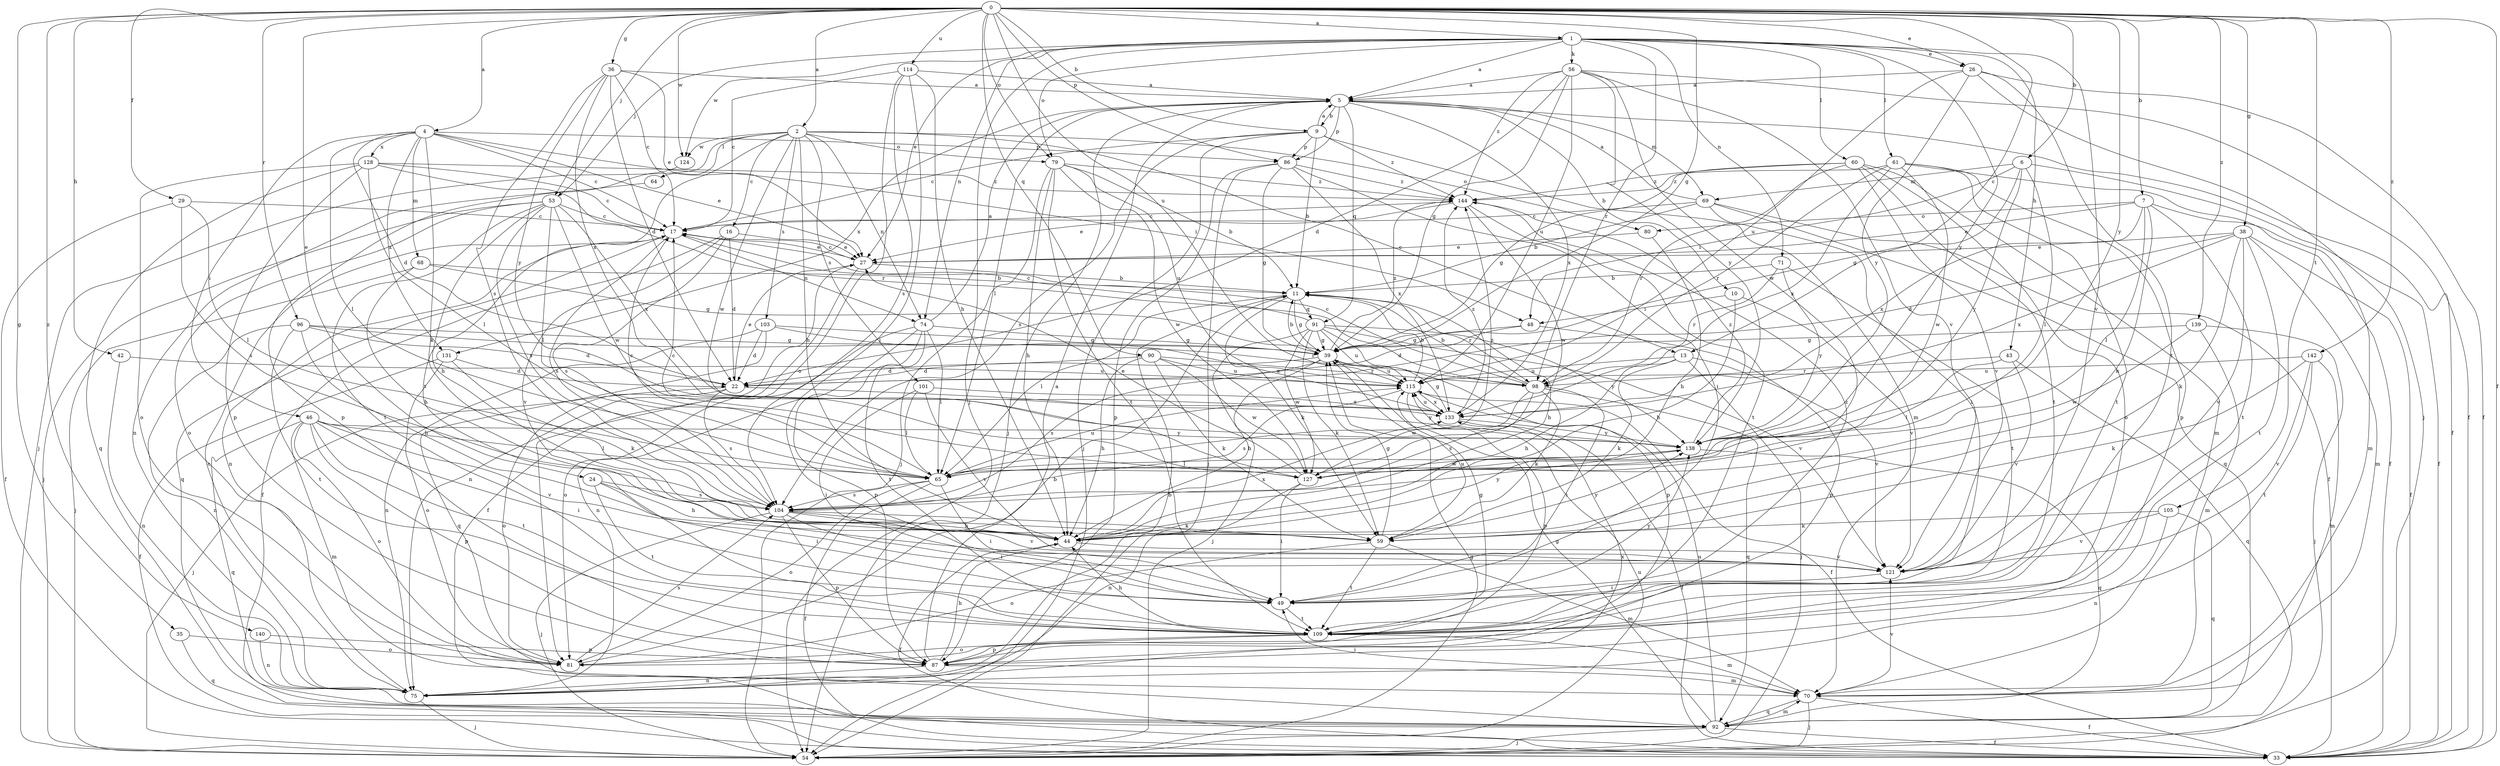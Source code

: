 strict digraph  {
0;
1;
2;
4;
5;
6;
7;
9;
10;
11;
13;
16;
17;
22;
24;
26;
27;
29;
33;
35;
36;
38;
39;
42;
43;
44;
46;
48;
49;
53;
54;
56;
59;
60;
61;
64;
65;
68;
69;
70;
71;
74;
75;
79;
80;
81;
86;
87;
90;
91;
92;
96;
98;
101;
103;
104;
105;
109;
114;
115;
121;
124;
127;
128;
131;
133;
138;
139;
140;
142;
144;
0 -> 1  [label=a];
0 -> 2  [label=a];
0 -> 4  [label=a];
0 -> 6  [label=b];
0 -> 7  [label=b];
0 -> 9  [label=b];
0 -> 13  [label=c];
0 -> 24  [label=e];
0 -> 26  [label=e];
0 -> 29  [label=f];
0 -> 33  [label=f];
0 -> 35  [label=g];
0 -> 36  [label=g];
0 -> 38  [label=g];
0 -> 39  [label=g];
0 -> 42  [label=h];
0 -> 53  [label=j];
0 -> 79  [label=o];
0 -> 86  [label=p];
0 -> 90  [label=q];
0 -> 96  [label=r];
0 -> 105  [label=t];
0 -> 114  [label=u];
0 -> 115  [label=u];
0 -> 124  [label=w];
0 -> 138  [label=y];
0 -> 139  [label=z];
0 -> 140  [label=z];
0 -> 142  [label=z];
1 -> 5  [label=a];
1 -> 26  [label=e];
1 -> 27  [label=e];
1 -> 43  [label=h];
1 -> 53  [label=j];
1 -> 54  [label=j];
1 -> 56  [label=k];
1 -> 60  [label=l];
1 -> 61  [label=l];
1 -> 71  [label=n];
1 -> 74  [label=n];
1 -> 79  [label=o];
1 -> 98  [label=r];
1 -> 121  [label=v];
1 -> 124  [label=w];
1 -> 138  [label=y];
2 -> 13  [label=c];
2 -> 16  [label=c];
2 -> 44  [label=h];
2 -> 54  [label=j];
2 -> 64  [label=l];
2 -> 74  [label=n];
2 -> 79  [label=o];
2 -> 80  [label=o];
2 -> 101  [label=s];
2 -> 103  [label=s];
2 -> 109  [label=t];
2 -> 124  [label=w];
2 -> 127  [label=w];
4 -> 17  [label=c];
4 -> 22  [label=d];
4 -> 27  [label=e];
4 -> 46  [label=i];
4 -> 48  [label=i];
4 -> 59  [label=k];
4 -> 65  [label=l];
4 -> 68  [label=m];
4 -> 86  [label=p];
4 -> 128  [label=x];
4 -> 131  [label=x];
5 -> 9  [label=b];
5 -> 10  [label=b];
5 -> 33  [label=f];
5 -> 54  [label=j];
5 -> 65  [label=l];
5 -> 69  [label=m];
5 -> 86  [label=p];
5 -> 91  [label=q];
5 -> 131  [label=x];
5 -> 133  [label=x];
6 -> 33  [label=f];
6 -> 39  [label=g];
6 -> 48  [label=i];
6 -> 65  [label=l];
6 -> 69  [label=m];
6 -> 138  [label=y];
7 -> 27  [label=e];
7 -> 44  [label=h];
7 -> 65  [label=l];
7 -> 70  [label=m];
7 -> 80  [label=o];
7 -> 109  [label=t];
7 -> 133  [label=x];
9 -> 5  [label=a];
9 -> 11  [label=b];
9 -> 17  [label=c];
9 -> 54  [label=j];
9 -> 70  [label=m];
9 -> 86  [label=p];
9 -> 104  [label=s];
9 -> 144  [label=z];
10 -> 44  [label=h];
10 -> 48  [label=i];
10 -> 121  [label=v];
11 -> 39  [label=g];
11 -> 44  [label=h];
11 -> 59  [label=k];
11 -> 65  [label=l];
11 -> 91  [label=q];
11 -> 98  [label=r];
13 -> 44  [label=h];
13 -> 54  [label=j];
13 -> 59  [label=k];
13 -> 115  [label=u];
13 -> 121  [label=v];
16 -> 22  [label=d];
16 -> 27  [label=e];
16 -> 33  [label=f];
16 -> 104  [label=s];
16 -> 121  [label=v];
17 -> 27  [label=e];
17 -> 74  [label=n];
17 -> 75  [label=n];
17 -> 92  [label=q];
17 -> 104  [label=s];
22 -> 27  [label=e];
22 -> 54  [label=j];
22 -> 81  [label=o];
22 -> 104  [label=s];
22 -> 138  [label=y];
24 -> 44  [label=h];
24 -> 49  [label=i];
24 -> 104  [label=s];
24 -> 109  [label=t];
26 -> 5  [label=a];
26 -> 33  [label=f];
26 -> 54  [label=j];
26 -> 109  [label=t];
26 -> 115  [label=u];
26 -> 138  [label=y];
27 -> 11  [label=b];
27 -> 17  [label=c];
27 -> 33  [label=f];
27 -> 75  [label=n];
29 -> 17  [label=c];
29 -> 33  [label=f];
29 -> 65  [label=l];
29 -> 104  [label=s];
35 -> 81  [label=o];
35 -> 92  [label=q];
36 -> 5  [label=a];
36 -> 17  [label=c];
36 -> 22  [label=d];
36 -> 27  [label=e];
36 -> 104  [label=s];
36 -> 133  [label=x];
36 -> 138  [label=y];
38 -> 22  [label=d];
38 -> 27  [label=e];
38 -> 33  [label=f];
38 -> 59  [label=k];
38 -> 70  [label=m];
38 -> 109  [label=t];
38 -> 121  [label=v];
38 -> 133  [label=x];
39 -> 11  [label=b];
39 -> 22  [label=d];
39 -> 44  [label=h];
39 -> 104  [label=s];
39 -> 115  [label=u];
39 -> 144  [label=z];
42 -> 75  [label=n];
42 -> 115  [label=u];
43 -> 65  [label=l];
43 -> 92  [label=q];
43 -> 98  [label=r];
43 -> 121  [label=v];
44 -> 33  [label=f];
44 -> 121  [label=v];
44 -> 133  [label=x];
44 -> 138  [label=y];
46 -> 49  [label=i];
46 -> 65  [label=l];
46 -> 70  [label=m];
46 -> 81  [label=o];
46 -> 87  [label=p];
46 -> 92  [label=q];
46 -> 109  [label=t];
46 -> 121  [label=v];
46 -> 138  [label=y];
48 -> 22  [label=d];
48 -> 39  [label=g];
48 -> 87  [label=p];
49 -> 109  [label=t];
49 -> 138  [label=y];
49 -> 144  [label=z];
53 -> 17  [label=c];
53 -> 44  [label=h];
53 -> 54  [label=j];
53 -> 65  [label=l];
53 -> 81  [label=o];
53 -> 104  [label=s];
53 -> 109  [label=t];
53 -> 127  [label=w];
53 -> 133  [label=x];
54 -> 39  [label=g];
54 -> 115  [label=u];
56 -> 5  [label=a];
56 -> 22  [label=d];
56 -> 33  [label=f];
56 -> 39  [label=g];
56 -> 115  [label=u];
56 -> 121  [label=v];
56 -> 127  [label=w];
56 -> 138  [label=y];
56 -> 144  [label=z];
59 -> 39  [label=g];
59 -> 70  [label=m];
59 -> 81  [label=o];
59 -> 109  [label=t];
59 -> 115  [label=u];
60 -> 39  [label=g];
60 -> 70  [label=m];
60 -> 81  [label=o];
60 -> 98  [label=r];
60 -> 109  [label=t];
60 -> 121  [label=v];
60 -> 144  [label=z];
61 -> 33  [label=f];
61 -> 87  [label=p];
61 -> 98  [label=r];
61 -> 109  [label=t];
61 -> 127  [label=w];
61 -> 133  [label=x];
61 -> 144  [label=z];
64 -> 75  [label=n];
65 -> 17  [label=c];
65 -> 33  [label=f];
65 -> 49  [label=i];
65 -> 81  [label=o];
65 -> 104  [label=s];
65 -> 115  [label=u];
65 -> 144  [label=z];
68 -> 11  [label=b];
68 -> 39  [label=g];
68 -> 44  [label=h];
68 -> 54  [label=j];
69 -> 5  [label=a];
69 -> 11  [label=b];
69 -> 17  [label=c];
69 -> 33  [label=f];
69 -> 49  [label=i];
69 -> 92  [label=q];
70 -> 33  [label=f];
70 -> 49  [label=i];
70 -> 54  [label=j];
70 -> 92  [label=q];
70 -> 121  [label=v];
71 -> 11  [label=b];
71 -> 98  [label=r];
71 -> 109  [label=t];
71 -> 138  [label=y];
74 -> 5  [label=a];
74 -> 39  [label=g];
74 -> 65  [label=l];
74 -> 75  [label=n];
74 -> 81  [label=o];
74 -> 87  [label=p];
74 -> 109  [label=t];
75 -> 11  [label=b];
75 -> 17  [label=c];
75 -> 54  [label=j];
75 -> 133  [label=x];
79 -> 11  [label=b];
79 -> 44  [label=h];
79 -> 54  [label=j];
79 -> 109  [label=t];
79 -> 115  [label=u];
79 -> 127  [label=w];
79 -> 144  [label=z];
80 -> 27  [label=e];
80 -> 44  [label=h];
81 -> 11  [label=b];
81 -> 104  [label=s];
86 -> 39  [label=g];
86 -> 49  [label=i];
86 -> 54  [label=j];
86 -> 87  [label=p];
86 -> 133  [label=x];
86 -> 144  [label=z];
87 -> 5  [label=a];
87 -> 44  [label=h];
87 -> 70  [label=m];
87 -> 75  [label=n];
90 -> 22  [label=d];
90 -> 44  [label=h];
90 -> 59  [label=k];
90 -> 98  [label=r];
90 -> 115  [label=u];
90 -> 127  [label=w];
91 -> 17  [label=c];
91 -> 39  [label=g];
91 -> 54  [label=j];
91 -> 59  [label=k];
91 -> 87  [label=p];
91 -> 115  [label=u];
91 -> 121  [label=v];
91 -> 127  [label=w];
91 -> 138  [label=y];
92 -> 33  [label=f];
92 -> 39  [label=g];
92 -> 54  [label=j];
92 -> 70  [label=m];
92 -> 115  [label=u];
96 -> 22  [label=d];
96 -> 39  [label=g];
96 -> 44  [label=h];
96 -> 75  [label=n];
96 -> 98  [label=r];
96 -> 109  [label=t];
98 -> 11  [label=b];
98 -> 17  [label=c];
98 -> 49  [label=i];
98 -> 59  [label=k];
98 -> 92  [label=q];
98 -> 104  [label=s];
98 -> 127  [label=w];
101 -> 49  [label=i];
101 -> 65  [label=l];
101 -> 121  [label=v];
101 -> 133  [label=x];
103 -> 22  [label=d];
103 -> 39  [label=g];
103 -> 75  [label=n];
103 -> 92  [label=q];
103 -> 133  [label=x];
104 -> 44  [label=h];
104 -> 49  [label=i];
104 -> 54  [label=j];
104 -> 59  [label=k];
104 -> 87  [label=p];
104 -> 121  [label=v];
104 -> 138  [label=y];
105 -> 59  [label=k];
105 -> 75  [label=n];
105 -> 92  [label=q];
105 -> 121  [label=v];
109 -> 39  [label=g];
109 -> 44  [label=h];
109 -> 70  [label=m];
109 -> 81  [label=o];
109 -> 87  [label=p];
114 -> 5  [label=a];
114 -> 17  [label=c];
114 -> 44  [label=h];
114 -> 49  [label=i];
114 -> 81  [label=o];
114 -> 104  [label=s];
115 -> 11  [label=b];
115 -> 33  [label=f];
115 -> 87  [label=p];
115 -> 104  [label=s];
115 -> 133  [label=x];
121 -> 49  [label=i];
124 -> 87  [label=p];
127 -> 17  [label=c];
127 -> 27  [label=e];
127 -> 49  [label=i];
127 -> 75  [label=n];
128 -> 17  [label=c];
128 -> 65  [label=l];
128 -> 81  [label=o];
128 -> 87  [label=p];
128 -> 92  [label=q];
128 -> 98  [label=r];
128 -> 144  [label=z];
131 -> 22  [label=d];
131 -> 33  [label=f];
131 -> 59  [label=k];
131 -> 81  [label=o];
133 -> 33  [label=f];
133 -> 39  [label=g];
133 -> 115  [label=u];
133 -> 138  [label=y];
133 -> 144  [label=z];
138 -> 65  [label=l];
138 -> 92  [label=q];
138 -> 127  [label=w];
138 -> 144  [label=z];
139 -> 39  [label=g];
139 -> 54  [label=j];
139 -> 70  [label=m];
139 -> 127  [label=w];
140 -> 75  [label=n];
140 -> 87  [label=p];
142 -> 59  [label=k];
142 -> 70  [label=m];
142 -> 109  [label=t];
142 -> 115  [label=u];
142 -> 121  [label=v];
144 -> 17  [label=c];
144 -> 27  [label=e];
144 -> 109  [label=t];
144 -> 127  [label=w];
}
